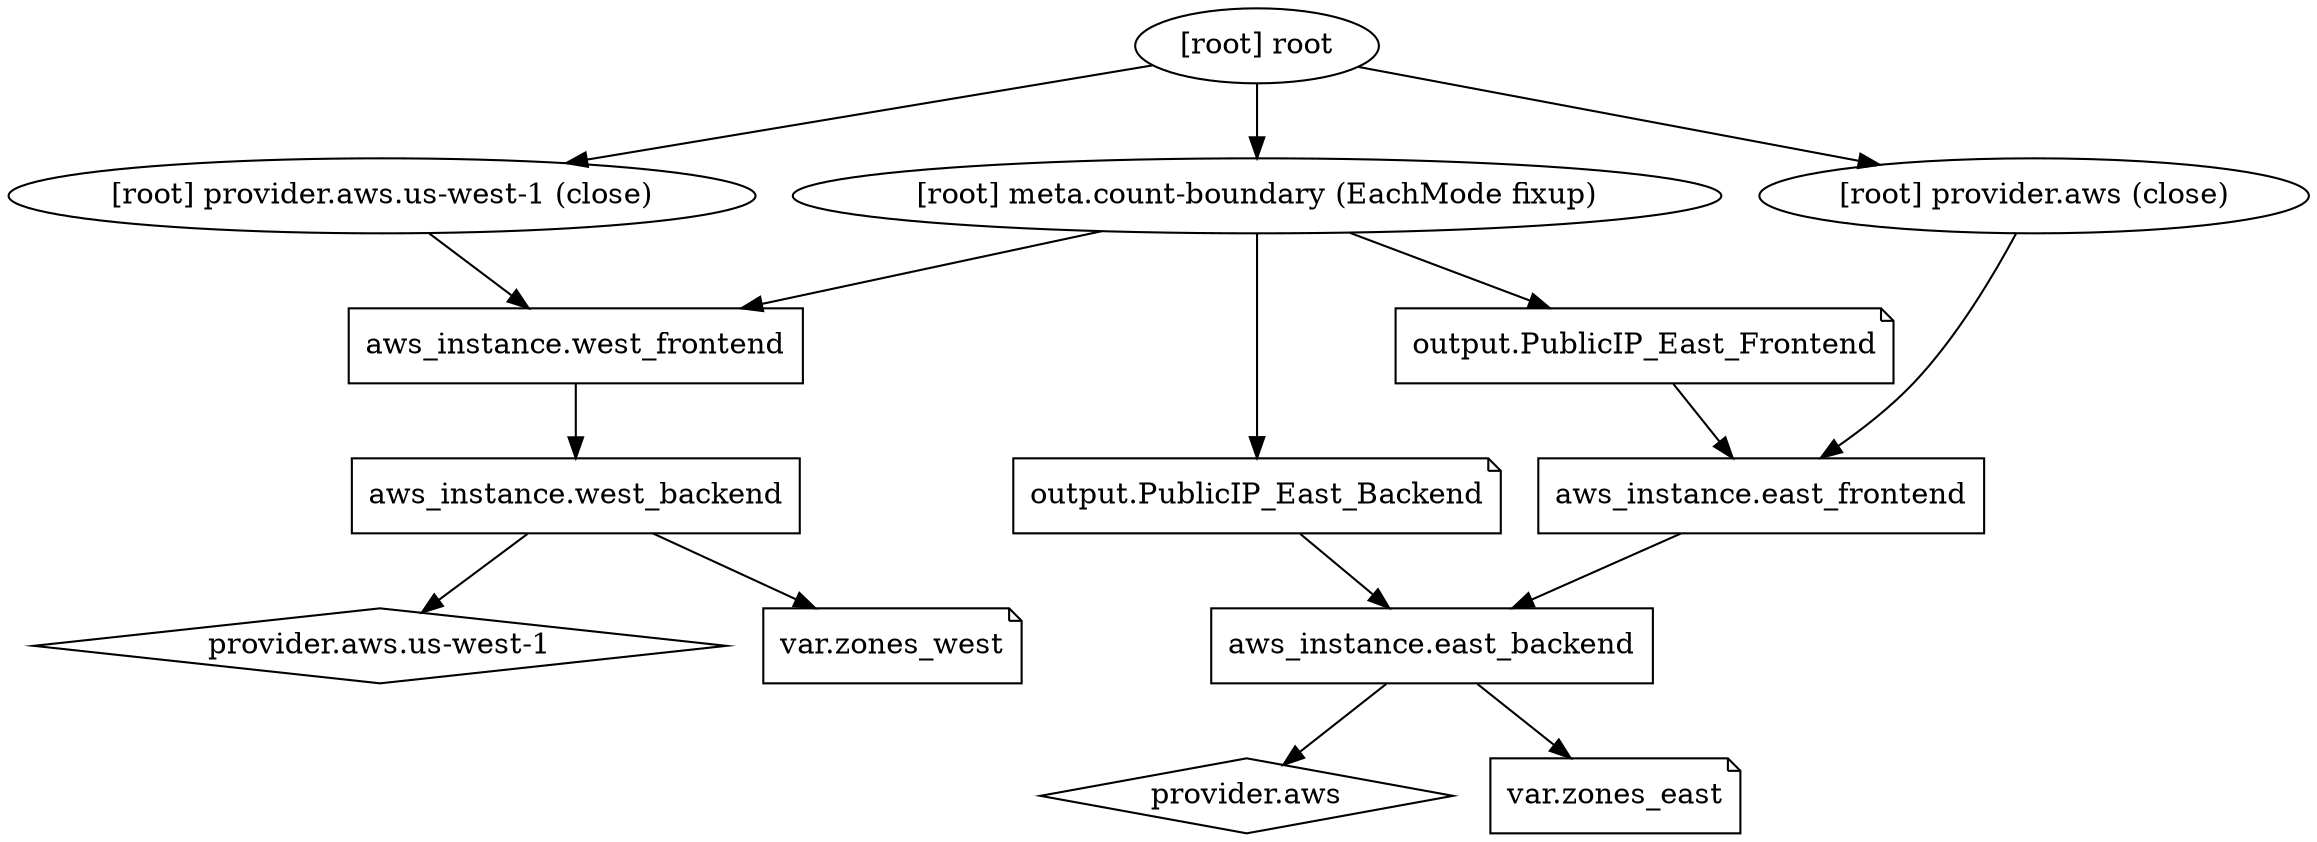 digraph {
	compound = "true"
	newrank = "true"
	subgraph "root" {
		"[root] aws_instance.east_backend" [label = "aws_instance.east_backend", shape = "box"]
		"[root] aws_instance.east_frontend" [label = "aws_instance.east_frontend", shape = "box"]
		"[root] aws_instance.west_backend" [label = "aws_instance.west_backend", shape = "box"]
		"[root] aws_instance.west_frontend" [label = "aws_instance.west_frontend", shape = "box"]
		"[root] output.PublicIP_East_Backend" [label = "output.PublicIP_East_Backend", shape = "note"]
		"[root] output.PublicIP_East_Frontend" [label = "output.PublicIP_East_Frontend", shape = "note"]
		"[root] provider.aws" [label = "provider.aws", shape = "diamond"]
		"[root] provider.aws.us-west-1" [label = "provider.aws.us-west-1", shape = "diamond"]
		"[root] var.zones_east" [label = "var.zones_east", shape = "note"]
		"[root] var.zones_west" [label = "var.zones_west", shape = "note"]
		"[root] aws_instance.east_backend" -> "[root] provider.aws"
		"[root] aws_instance.east_backend" -> "[root] var.zones_east"
		"[root] aws_instance.east_frontend" -> "[root] aws_instance.east_backend"
		"[root] aws_instance.west_backend" -> "[root] provider.aws.us-west-1"
		"[root] aws_instance.west_backend" -> "[root] var.zones_west"
		"[root] aws_instance.west_frontend" -> "[root] aws_instance.west_backend"
		"[root] meta.count-boundary (EachMode fixup)" -> "[root] aws_instance.west_frontend"
		"[root] meta.count-boundary (EachMode fixup)" -> "[root] output.PublicIP_East_Backend"
		"[root] meta.count-boundary (EachMode fixup)" -> "[root] output.PublicIP_East_Frontend"
		"[root] output.PublicIP_East_Backend" -> "[root] aws_instance.east_backend"
		"[root] output.PublicIP_East_Frontend" -> "[root] aws_instance.east_frontend"
		"[root] provider.aws (close)" -> "[root] aws_instance.east_frontend"
		"[root] provider.aws.us-west-1 (close)" -> "[root] aws_instance.west_frontend"
		"[root] root" -> "[root] meta.count-boundary (EachMode fixup)"
		"[root] root" -> "[root] provider.aws (close)"
		"[root] root" -> "[root] provider.aws.us-west-1 (close)"
	}
}

